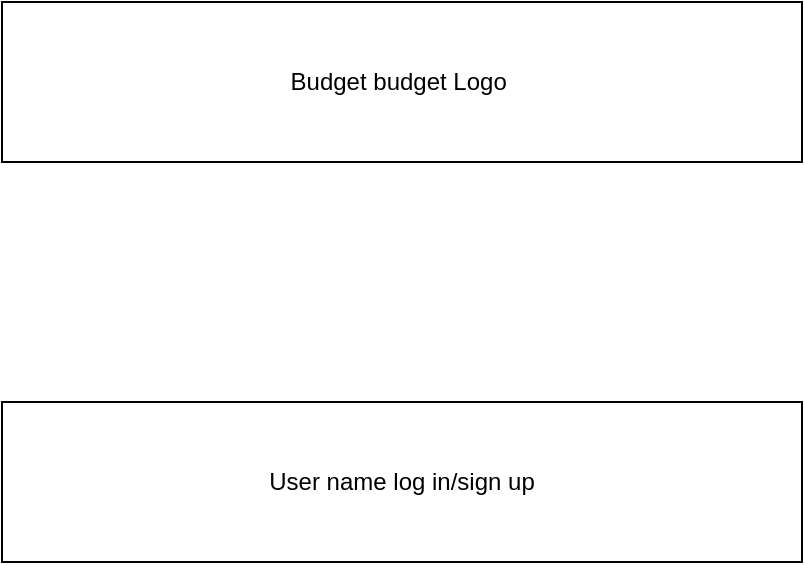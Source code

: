 <mxfile>
    <diagram id="AF8YPAleuwoFP4W4kQ9I" name="Page-1">
        <mxGraphModel dx="902" dy="673" grid="1" gridSize="10" guides="1" tooltips="1" connect="1" arrows="1" fold="1" page="1" pageScale="1" pageWidth="850" pageHeight="1100" math="0" shadow="0">
            <root>
                <mxCell id="0"/>
                <mxCell id="1" parent="0"/>
                <mxCell id="2" value="Budget budget Logo&amp;nbsp;" style="whiteSpace=wrap;html=1;" vertex="1" parent="1">
                    <mxGeometry x="240" y="80" width="400" height="80" as="geometry"/>
                </mxCell>
                <mxCell id="3" value="User name log in/sign up" style="whiteSpace=wrap;html=1;" vertex="1" parent="1">
                    <mxGeometry x="240" y="280" width="400" height="80" as="geometry"/>
                </mxCell>
            </root>
        </mxGraphModel>
    </diagram>
</mxfile>